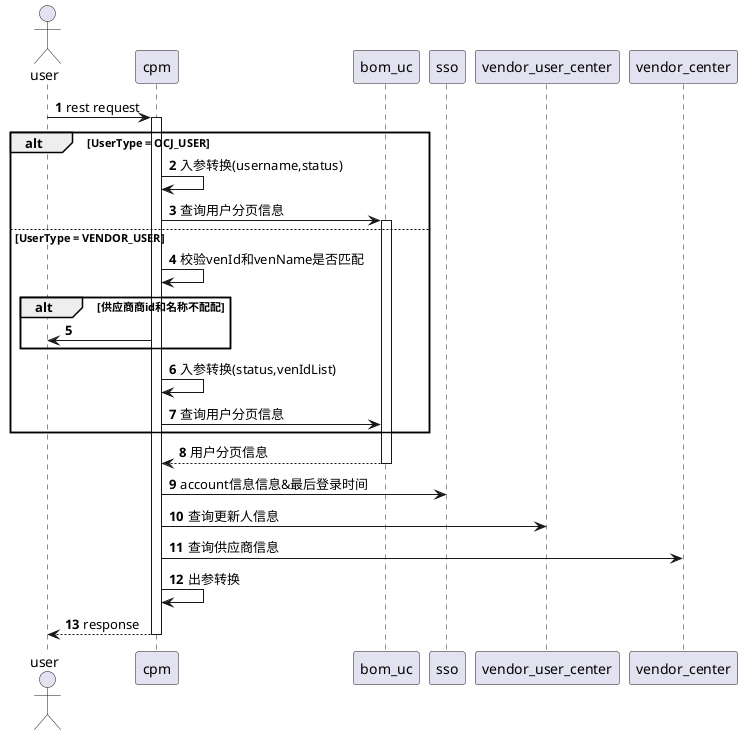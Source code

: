 @startuml
autonumber
actor user
participant cpm


user-> cpm: rest request

activate cpm

alt UserType = OCJ_USER

cpm -> cpm : 入参转换(username,status)
cpm -> bom_uc : 查询用户分页信息
activate bom_uc
else UserType = VENDOR_USER
cpm -> cpm : 校验venId和venName是否匹配
    alt 供应商商id和名称不配配
    cpm -> user
    end
cpm -> cpm : 入参转换(status,venIdList)
cpm -> bom_uc : 查询用户分页信息
end
bom_uc --> cpm :用户分页信息
deactivate bom_uc


cpm -> sso : account信息信息&最后登录时间
cpm -> vendor_user_center :查询更新人信息
cpm -> vendor_center:查询供应商信息

cpm -> cpm : 出参转换
return response
deactivate cpm




@enduml
